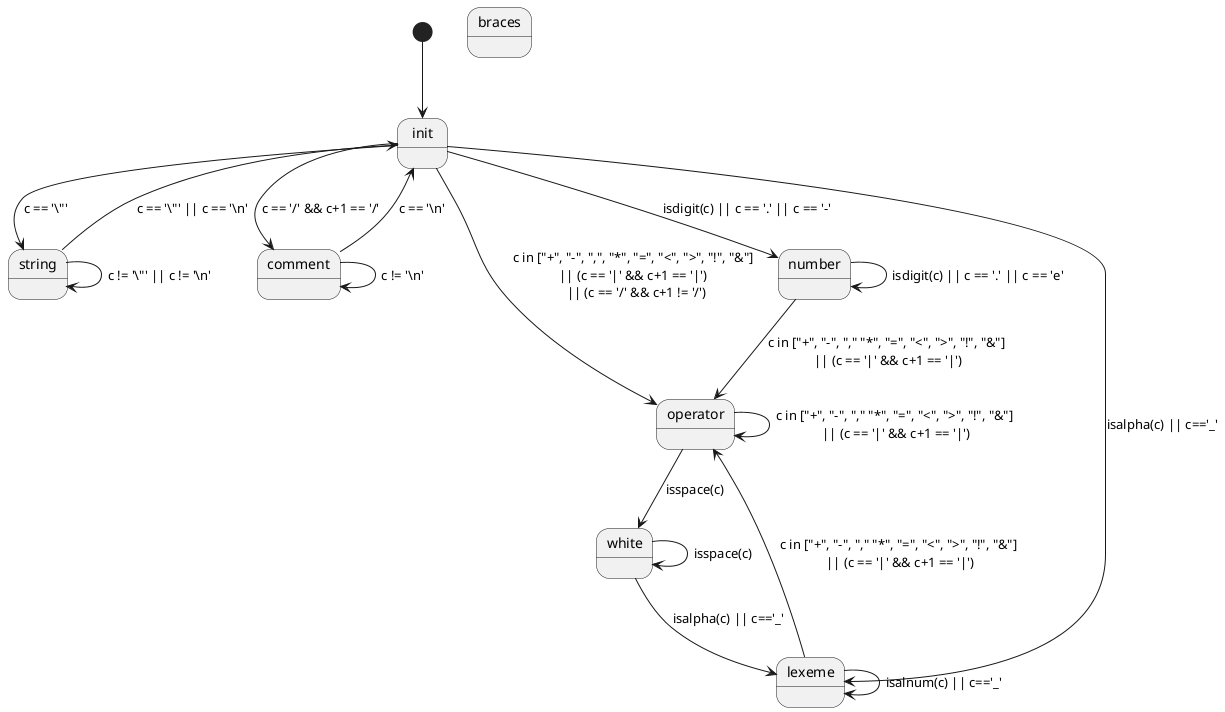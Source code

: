 @startuml

state init
state string
state comment
state operator
state number
state white
state braces
state lexeme

[*] --> init

init --> string: c == '\"'
string --> string: c != '\"' || c != '\\n'
string --> init: c == '\"' || c == '\\n'

init --> comment: c == '/' && c+1 == '/'
comment --> comment: c != '\\n'
comment --> init: c == '\\n'

init --> operator : c in ["+", "-", ",", "*", "=", "<", ">", "!", "&"]  \n|| (c == '|' && c+1 == '|')  \n|| (c == '/' && c+1 != '/')
operator --> operator : c in ["+", "-", "," "*", "=", "<", ">", "!", "&"] \n|| (c == '|' && c+1 == '|')

operator --> white : isspace(c)
white --> white: isspace(c)

white --> lexeme: isalpha(c) || c=='_'
init --> lexeme: isalpha(c) || c=='_'
lexeme --> lexeme: isalnum(c) || c=='_'
lexeme --> operator: c in ["+", "-", "," "*", "=", "<", ">", "!", "&"] \n|| (c == '|' && c+1 == '|')


init --> number : isdigit(c) || c == '.' || c == '-'
number --> operator : c in ["+", "-", "," "*", "=", "<", ">", "!", "&"] \n|| (c == '|' && c+1 == '|')
number --> number : isdigit(c) || c == '.' || c == 'e'
@enduml
